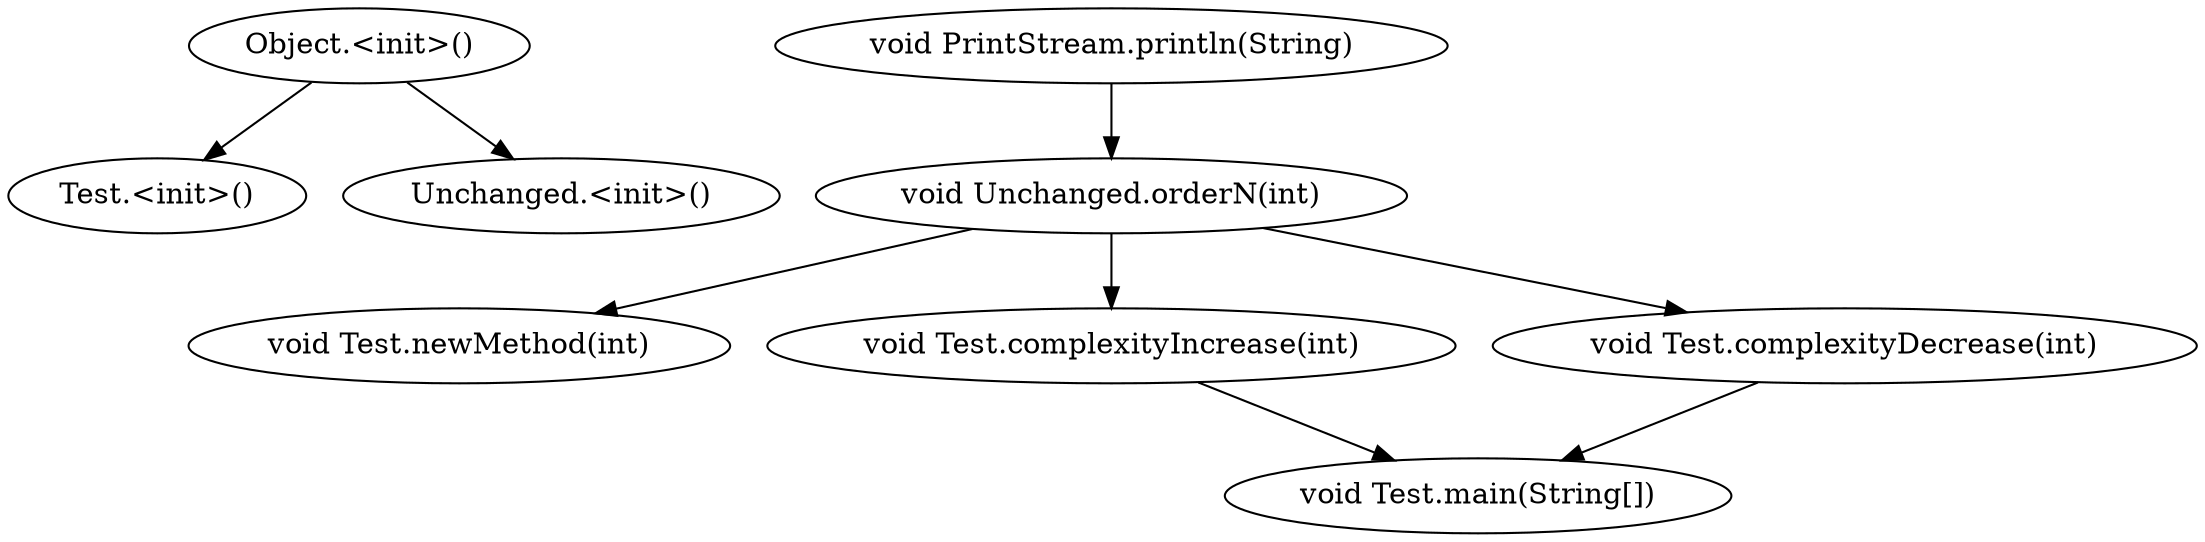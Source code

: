 
digraph callgraph {
  N1 [ label = "Test.<init>()", flag = true ];

  N5 [ label = "void Test.main(String[])", flag = true ];

  N0 [ label = "Object.<init>()", flag = false ];
  N0 -> N7 ;
  N0 -> N1 ;

  N7 [ label = "Unchanged.<init>()", flag = false ];

  N6 [ label = "void Test.newMethod(int)", flag = true ];

  N4 [ label = "void Test.complexityIncrease(int)", flag = true ];
  N4 -> N5 ;

  N2 [ label = "void Unchanged.orderN(int)", flag = false ];
  N2 -> N6 ;
  N2 -> N4 ;
  N2 -> N3 ;

  N8 [ label = "void PrintStream.println(String)", flag = false ];
  N8 -> N2 ;

  N3 [ label = "void Test.complexityDecrease(int)", flag = true ];
  N3 -> N5 ;

}
